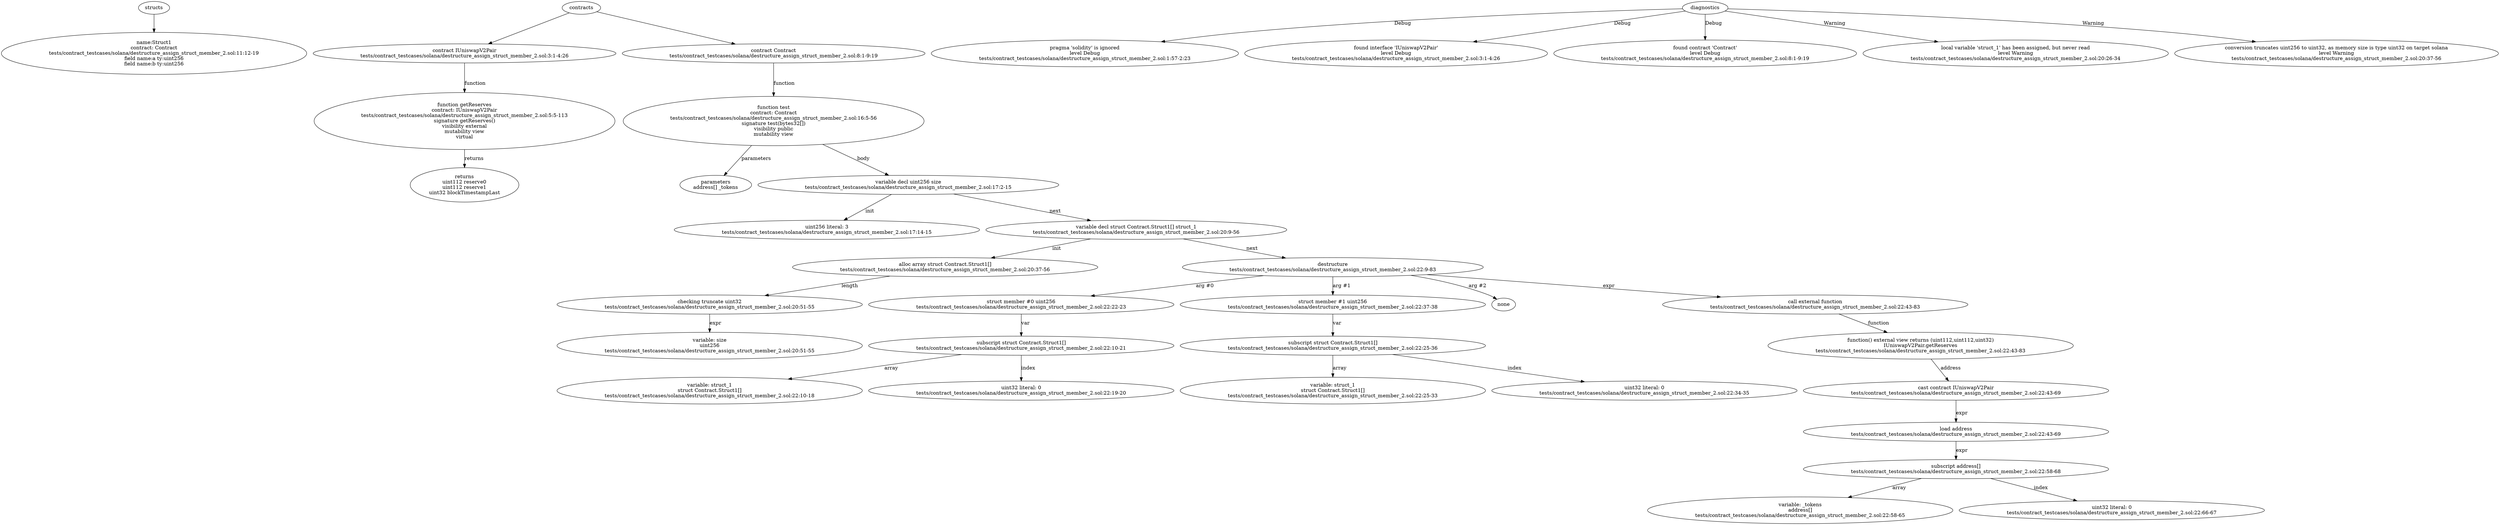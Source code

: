 strict digraph "tests/contract_testcases/solana/destructure_assign_struct_member_2.sol" {
	Struct1 [label="name:Struct1\ncontract: Contract\ntests/contract_testcases/solana/destructure_assign_struct_member_2.sol:11:12-19\nfield name:a ty:uint256\nfield name:b ty:uint256"]
	contract [label="contract IUniswapV2Pair\ntests/contract_testcases/solana/destructure_assign_struct_member_2.sol:3:1-4:26"]
	getReserves [label="function getReserves\ncontract: IUniswapV2Pair\ntests/contract_testcases/solana/destructure_assign_struct_member_2.sol:5:5-113\nsignature getReserves()\nvisibility external\nmutability view\nvirtual"]
	returns [label="returns\nuint112 reserve0\nuint112 reserve1\nuint32 blockTimestampLast"]
	contract_6 [label="contract Contract\ntests/contract_testcases/solana/destructure_assign_struct_member_2.sol:8:1-9:19"]
	test [label="function test\ncontract: Contract\ntests/contract_testcases/solana/destructure_assign_struct_member_2.sol:16:5-56\nsignature test(bytes32[])\nvisibility public\nmutability view"]
	parameters [label="parameters\naddress[] _tokens"]
	var_decl [label="variable decl uint256 size\ntests/contract_testcases/solana/destructure_assign_struct_member_2.sol:17:2-15"]
	number_literal [label="uint256 literal: 3\ntests/contract_testcases/solana/destructure_assign_struct_member_2.sol:17:14-15"]
	var_decl_11 [label="variable decl struct Contract.Struct1[] struct_1\ntests/contract_testcases/solana/destructure_assign_struct_member_2.sol:20:9-56"]
	alloc_array [label="alloc array struct Contract.Struct1[]\ntests/contract_testcases/solana/destructure_assign_struct_member_2.sol:20:37-56"]
	trunc [label="checking truncate uint32\ntests/contract_testcases/solana/destructure_assign_struct_member_2.sol:20:51-55"]
	variable [label="variable: size\nuint256\ntests/contract_testcases/solana/destructure_assign_struct_member_2.sol:20:51-55"]
	destructure [label="destructure\ntests/contract_testcases/solana/destructure_assign_struct_member_2.sol:22:9-83"]
	structmember [label="struct member #0 uint256\ntests/contract_testcases/solana/destructure_assign_struct_member_2.sol:22:22-23"]
	subscript [label="subscript struct Contract.Struct1[]\ntests/contract_testcases/solana/destructure_assign_struct_member_2.sol:22:10-21"]
	variable_18 [label="variable: struct_1\nstruct Contract.Struct1[]\ntests/contract_testcases/solana/destructure_assign_struct_member_2.sol:22:10-18"]
	number_literal_19 [label="uint32 literal: 0\ntests/contract_testcases/solana/destructure_assign_struct_member_2.sol:22:19-20"]
	structmember_20 [label="struct member #1 uint256\ntests/contract_testcases/solana/destructure_assign_struct_member_2.sol:22:37-38"]
	subscript_21 [label="subscript struct Contract.Struct1[]\ntests/contract_testcases/solana/destructure_assign_struct_member_2.sol:22:25-36"]
	variable_22 [label="variable: struct_1\nstruct Contract.Struct1[]\ntests/contract_testcases/solana/destructure_assign_struct_member_2.sol:22:25-33"]
	number_literal_23 [label="uint32 literal: 0\ntests/contract_testcases/solana/destructure_assign_struct_member_2.sol:22:34-35"]
	none [label="none"]
	call_external_function [label="call external function\ntests/contract_testcases/solana/destructure_assign_struct_member_2.sol:22:43-83"]
	external_function [label="function() external view returns (uint112,uint112,uint32)\nIUniswapV2Pair.getReserves\ntests/contract_testcases/solana/destructure_assign_struct_member_2.sol:22:43-83"]
	cast [label="cast contract IUniswapV2Pair\ntests/contract_testcases/solana/destructure_assign_struct_member_2.sol:22:43-69"]
	load [label="load address\ntests/contract_testcases/solana/destructure_assign_struct_member_2.sol:22:43-69"]
	subscript_29 [label="subscript address[]\ntests/contract_testcases/solana/destructure_assign_struct_member_2.sol:22:58-68"]
	variable_30 [label="variable: _tokens\naddress[]\ntests/contract_testcases/solana/destructure_assign_struct_member_2.sol:22:58-65"]
	number_literal_31 [label="uint32 literal: 0\ntests/contract_testcases/solana/destructure_assign_struct_member_2.sol:22:66-67"]
	diagnostic [label="pragma 'solidity' is ignored\nlevel Debug\ntests/contract_testcases/solana/destructure_assign_struct_member_2.sol:1:57-2:23"]
	diagnostic_34 [label="found interface 'IUniswapV2Pair'\nlevel Debug\ntests/contract_testcases/solana/destructure_assign_struct_member_2.sol:3:1-4:26"]
	diagnostic_35 [label="found contract 'Contract'\nlevel Debug\ntests/contract_testcases/solana/destructure_assign_struct_member_2.sol:8:1-9:19"]
	diagnostic_36 [label="local variable 'struct_1' has been assigned, but never read\nlevel Warning\ntests/contract_testcases/solana/destructure_assign_struct_member_2.sol:20:26-34"]
	diagnostic_37 [label="conversion truncates uint256 to uint32, as memory size is type uint32 on target solana\nlevel Warning\ntests/contract_testcases/solana/destructure_assign_struct_member_2.sol:20:37-56"]
	structs -> Struct1
	contracts -> contract
	contract -> getReserves [label="function"]
	getReserves -> returns [label="returns"]
	contracts -> contract_6
	contract_6 -> test [label="function"]
	test -> parameters [label="parameters"]
	test -> var_decl [label="body"]
	var_decl -> number_literal [label="init"]
	var_decl -> var_decl_11 [label="next"]
	var_decl_11 -> alloc_array [label="init"]
	alloc_array -> trunc [label="length"]
	trunc -> variable [label="expr"]
	var_decl_11 -> destructure [label="next"]
	destructure -> structmember [label="arg #0"]
	structmember -> subscript [label="var"]
	subscript -> variable_18 [label="array"]
	subscript -> number_literal_19 [label="index"]
	destructure -> structmember_20 [label="arg #1"]
	structmember_20 -> subscript_21 [label="var"]
	subscript_21 -> variable_22 [label="array"]
	subscript_21 -> number_literal_23 [label="index"]
	destructure -> none [label="arg #2"]
	destructure -> call_external_function [label="expr"]
	call_external_function -> external_function [label="function"]
	external_function -> cast [label="address"]
	cast -> load [label="expr"]
	load -> subscript_29 [label="expr"]
	subscript_29 -> variable_30 [label="array"]
	subscript_29 -> number_literal_31 [label="index"]
	diagnostics -> diagnostic [label="Debug"]
	diagnostics -> diagnostic_34 [label="Debug"]
	diagnostics -> diagnostic_35 [label="Debug"]
	diagnostics -> diagnostic_36 [label="Warning"]
	diagnostics -> diagnostic_37 [label="Warning"]
}
